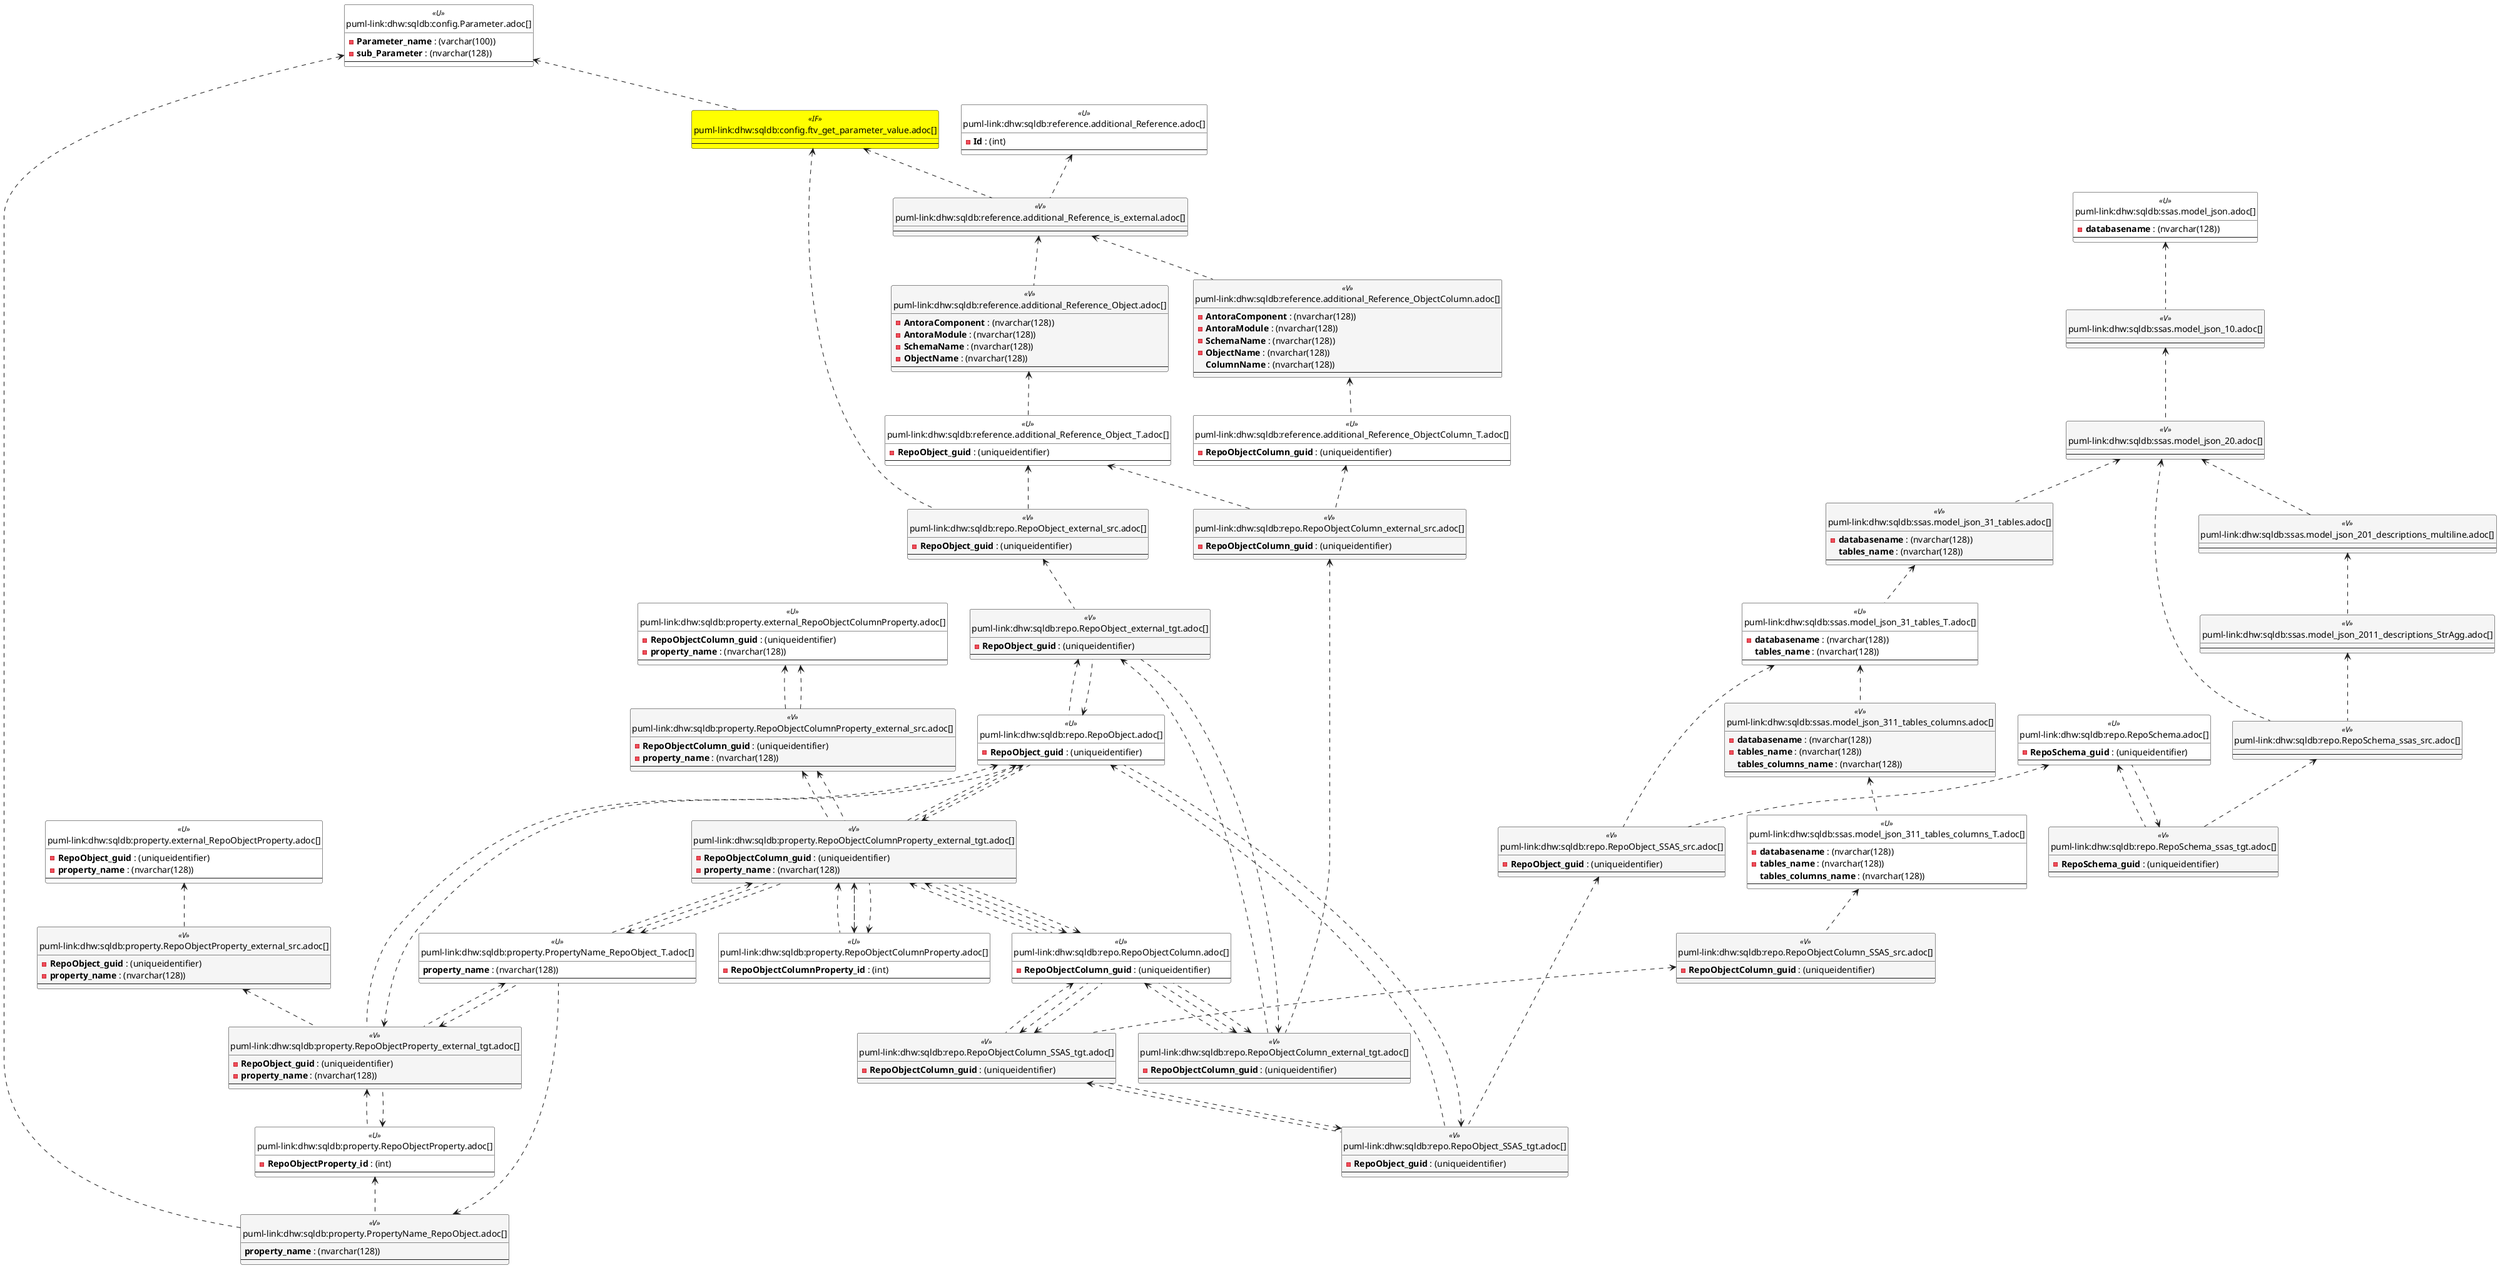 @startuml
'Left to right direction
top to bottom direction
hide circle
'avoide "." issues:
set namespaceSeparator none


skinparam class {
  BackgroundColor White
  BackgroundColor<<FN>> Yellow
  BackgroundColor<<FS>> Yellow
  BackgroundColor<<FT>> LightGray
  BackgroundColor<<IF>> Yellow
  BackgroundColor<<IS>> Yellow
  BackgroundColor<<P>> Aqua
  BackgroundColor<<PC>> Aqua
  BackgroundColor<<SN>> Yellow
  BackgroundColor<<SO>> SlateBlue
  BackgroundColor<<TF>> LightGray
  BackgroundColor<<TR>> Tomato
  BackgroundColor<<U>> White
  BackgroundColor<<V>> WhiteSmoke
  BackgroundColor<<X>> Aqua
  BackgroundColor<<external>> AliceBlue
}


entity "puml-link:dhw:sqldb:config.ftv_get_parameter_value.adoc[]" as config.ftv_get_parameter_value << IF >> {
  --
}

entity "puml-link:dhw:sqldb:config.Parameter.adoc[]" as config.Parameter << U >> {
  - **Parameter_name** : (varchar(100))
  - **sub_Parameter** : (nvarchar(128))
  --
}

entity "puml-link:dhw:sqldb:property.external_RepoObjectColumnProperty.adoc[]" as property.external_RepoObjectColumnProperty << U >> {
  - **RepoObjectColumn_guid** : (uniqueidentifier)
  - **property_name** : (nvarchar(128))
  --
}

entity "puml-link:dhw:sqldb:property.external_RepoObjectProperty.adoc[]" as property.external_RepoObjectProperty << U >> {
  - **RepoObject_guid** : (uniqueidentifier)
  - **property_name** : (nvarchar(128))
  --
}

entity "puml-link:dhw:sqldb:property.PropertyName_RepoObject.adoc[]" as property.PropertyName_RepoObject << V >> {
  **property_name** : (nvarchar(128))
  --
}

entity "puml-link:dhw:sqldb:property.PropertyName_RepoObject_T.adoc[]" as property.PropertyName_RepoObject_T << U >> {
  **property_name** : (nvarchar(128))
  --
}

entity "puml-link:dhw:sqldb:property.RepoObjectColumnProperty.adoc[]" as property.RepoObjectColumnProperty << U >> {
  - **RepoObjectColumnProperty_id** : (int)
  --
}

entity "puml-link:dhw:sqldb:property.RepoObjectColumnProperty_external_src.adoc[]" as property.RepoObjectColumnProperty_external_src << V >> {
  - **RepoObjectColumn_guid** : (uniqueidentifier)
  - **property_name** : (nvarchar(128))
  --
}

entity "puml-link:dhw:sqldb:property.RepoObjectColumnProperty_external_tgt.adoc[]" as property.RepoObjectColumnProperty_external_tgt << V >> {
  - **RepoObjectColumn_guid** : (uniqueidentifier)
  - **property_name** : (nvarchar(128))
  --
}

entity "puml-link:dhw:sqldb:property.RepoObjectProperty.adoc[]" as property.RepoObjectProperty << U >> {
  - **RepoObjectProperty_id** : (int)
  --
}

entity "puml-link:dhw:sqldb:property.RepoObjectProperty_external_src.adoc[]" as property.RepoObjectProperty_external_src << V >> {
  - **RepoObject_guid** : (uniqueidentifier)
  - **property_name** : (nvarchar(128))
  --
}

entity "puml-link:dhw:sqldb:property.RepoObjectProperty_external_tgt.adoc[]" as property.RepoObjectProperty_external_tgt << V >> {
  - **RepoObject_guid** : (uniqueidentifier)
  - **property_name** : (nvarchar(128))
  --
}

entity "puml-link:dhw:sqldb:reference.additional_Reference.adoc[]" as reference.additional_Reference << U >> {
  - **Id** : (int)
  --
}

entity "puml-link:dhw:sqldb:reference.additional_Reference_is_external.adoc[]" as reference.additional_Reference_is_external << V >> {
  --
}

entity "puml-link:dhw:sqldb:reference.additional_Reference_Object.adoc[]" as reference.additional_Reference_Object << V >> {
  - **AntoraComponent** : (nvarchar(128))
  - **AntoraModule** : (nvarchar(128))
  - **SchemaName** : (nvarchar(128))
  - **ObjectName** : (nvarchar(128))
  --
}

entity "puml-link:dhw:sqldb:reference.additional_Reference_Object_T.adoc[]" as reference.additional_Reference_Object_T << U >> {
  - **RepoObject_guid** : (uniqueidentifier)
  --
}

entity "puml-link:dhw:sqldb:reference.additional_Reference_ObjectColumn.adoc[]" as reference.additional_Reference_ObjectColumn << V >> {
  - **AntoraComponent** : (nvarchar(128))
  - **AntoraModule** : (nvarchar(128))
  - **SchemaName** : (nvarchar(128))
  - **ObjectName** : (nvarchar(128))
  **ColumnName** : (nvarchar(128))
  --
}

entity "puml-link:dhw:sqldb:reference.additional_Reference_ObjectColumn_T.adoc[]" as reference.additional_Reference_ObjectColumn_T << U >> {
  - **RepoObjectColumn_guid** : (uniqueidentifier)
  --
}

entity "puml-link:dhw:sqldb:repo.RepoObject.adoc[]" as repo.RepoObject << U >> {
  - **RepoObject_guid** : (uniqueidentifier)
  --
}

entity "puml-link:dhw:sqldb:repo.RepoObject_external_src.adoc[]" as repo.RepoObject_external_src << V >> {
  - **RepoObject_guid** : (uniqueidentifier)
  --
}

entity "puml-link:dhw:sqldb:repo.RepoObject_external_tgt.adoc[]" as repo.RepoObject_external_tgt << V >> {
  - **RepoObject_guid** : (uniqueidentifier)
  --
}

entity "puml-link:dhw:sqldb:repo.RepoObject_SSAS_src.adoc[]" as repo.RepoObject_SSAS_src << V >> {
  - **RepoObject_guid** : (uniqueidentifier)
  --
}

entity "puml-link:dhw:sqldb:repo.RepoObject_SSAS_tgt.adoc[]" as repo.RepoObject_SSAS_tgt << V >> {
  - **RepoObject_guid** : (uniqueidentifier)
  --
}

entity "puml-link:dhw:sqldb:repo.RepoObjectColumn.adoc[]" as repo.RepoObjectColumn << U >> {
  - **RepoObjectColumn_guid** : (uniqueidentifier)
  --
}

entity "puml-link:dhw:sqldb:repo.RepoObjectColumn_external_src.adoc[]" as repo.RepoObjectColumn_external_src << V >> {
  - **RepoObjectColumn_guid** : (uniqueidentifier)
  --
}

entity "puml-link:dhw:sqldb:repo.RepoObjectColumn_external_tgt.adoc[]" as repo.RepoObjectColumn_external_tgt << V >> {
  - **RepoObjectColumn_guid** : (uniqueidentifier)
  --
}

entity "puml-link:dhw:sqldb:repo.RepoObjectColumn_SSAS_src.adoc[]" as repo.RepoObjectColumn_SSAS_src << V >> {
  - **RepoObjectColumn_guid** : (uniqueidentifier)
  --
}

entity "puml-link:dhw:sqldb:repo.RepoObjectColumn_SSAS_tgt.adoc[]" as repo.RepoObjectColumn_SSAS_tgt << V >> {
  - **RepoObjectColumn_guid** : (uniqueidentifier)
  --
}

entity "puml-link:dhw:sqldb:repo.RepoSchema.adoc[]" as repo.RepoSchema << U >> {
  - **RepoSchema_guid** : (uniqueidentifier)
  --
}

entity "puml-link:dhw:sqldb:repo.RepoSchema_ssas_src.adoc[]" as repo.RepoSchema_ssas_src << V >> {
  --
}

entity "puml-link:dhw:sqldb:repo.RepoSchema_ssas_tgt.adoc[]" as repo.RepoSchema_ssas_tgt << V >> {
  - **RepoSchema_guid** : (uniqueidentifier)
  --
}

entity "puml-link:dhw:sqldb:ssas.model_json.adoc[]" as ssas.model_json << U >> {
  - **databasename** : (nvarchar(128))
  --
}

entity "puml-link:dhw:sqldb:ssas.model_json_10.adoc[]" as ssas.model_json_10 << V >> {
  --
}

entity "puml-link:dhw:sqldb:ssas.model_json_20.adoc[]" as ssas.model_json_20 << V >> {
  --
}

entity "puml-link:dhw:sqldb:ssas.model_json_201_descriptions_multiline.adoc[]" as ssas.model_json_201_descriptions_multiline << V >> {
  --
}

entity "puml-link:dhw:sqldb:ssas.model_json_2011_descriptions_StrAgg.adoc[]" as ssas.model_json_2011_descriptions_StrAgg << V >> {
  --
}

entity "puml-link:dhw:sqldb:ssas.model_json_31_tables.adoc[]" as ssas.model_json_31_tables << V >> {
  - **databasename** : (nvarchar(128))
  **tables_name** : (nvarchar(128))
  --
}

entity "puml-link:dhw:sqldb:ssas.model_json_31_tables_T.adoc[]" as ssas.model_json_31_tables_T << U >> {
  - **databasename** : (nvarchar(128))
  **tables_name** : (nvarchar(128))
  --
}

entity "puml-link:dhw:sqldb:ssas.model_json_311_tables_columns.adoc[]" as ssas.model_json_311_tables_columns << V >> {
  - **databasename** : (nvarchar(128))
  - **tables_name** : (nvarchar(128))
  **tables_columns_name** : (nvarchar(128))
  --
}

entity "puml-link:dhw:sqldb:ssas.model_json_311_tables_columns_T.adoc[]" as ssas.model_json_311_tables_columns_T << U >> {
  - **databasename** : (nvarchar(128))
  - **tables_name** : (nvarchar(128))
  **tables_columns_name** : (nvarchar(128))
  --
}

config.ftv_get_parameter_value <.. repo.RepoObject_external_src
config.ftv_get_parameter_value <.. reference.additional_Reference_is_external
config.Parameter <.. config.ftv_get_parameter_value
config.Parameter <.. property.PropertyName_RepoObject
property.external_RepoObjectColumnProperty <.. property.RepoObjectColumnProperty_external_src
property.external_RepoObjectColumnProperty <.. property.RepoObjectColumnProperty_external_src
property.external_RepoObjectProperty <.. property.RepoObjectProperty_external_src
property.PropertyName_RepoObject <.. property.PropertyName_RepoObject_T
property.PropertyName_RepoObject_T <.. property.RepoObjectProperty_external_tgt
property.PropertyName_RepoObject_T <.. property.RepoObjectColumnProperty_external_tgt
property.PropertyName_RepoObject_T <.. property.RepoObjectColumnProperty_external_tgt
property.RepoObjectColumnProperty <.. property.RepoObjectColumnProperty_external_tgt
property.RepoObjectColumnProperty <.. property.RepoObjectColumnProperty_external_tgt
property.RepoObjectColumnProperty_external_src <.. property.RepoObjectColumnProperty_external_tgt
property.RepoObjectColumnProperty_external_src <.. property.RepoObjectColumnProperty_external_tgt
property.RepoObjectColumnProperty_external_tgt <.. property.RepoObjectColumnProperty
property.RepoObjectColumnProperty_external_tgt <.. property.RepoObjectColumnProperty
property.RepoObjectColumnProperty_external_tgt <.. repo.RepoObjectColumn
property.RepoObjectColumnProperty_external_tgt <.. repo.RepoObjectColumn
property.RepoObjectColumnProperty_external_tgt <.. repo.RepoObject
property.RepoObjectColumnProperty_external_tgt <.. property.PropertyName_RepoObject_T
property.RepoObjectProperty <.. property.RepoObjectProperty_external_tgt
property.RepoObjectProperty <.. property.PropertyName_RepoObject
property.RepoObjectProperty_external_src <.. property.RepoObjectProperty_external_tgt
property.RepoObjectProperty_external_tgt <.. property.RepoObjectProperty
property.RepoObjectProperty_external_tgt <.. repo.RepoObject
property.RepoObjectProperty_external_tgt <.. property.PropertyName_RepoObject_T
reference.additional_Reference <.. reference.additional_Reference_is_external
reference.additional_Reference_is_external <.. reference.additional_Reference_ObjectColumn
reference.additional_Reference_is_external <.. reference.additional_Reference_Object
reference.additional_Reference_Object <.. reference.additional_Reference_Object_T
reference.additional_Reference_Object_T <.. repo.RepoObjectColumn_external_src
reference.additional_Reference_Object_T <.. repo.RepoObject_external_src
reference.additional_Reference_ObjectColumn <.. reference.additional_Reference_ObjectColumn_T
reference.additional_Reference_ObjectColumn_T <.. repo.RepoObjectColumn_external_src
repo.RepoObject <.. property.RepoObjectProperty_external_tgt
repo.RepoObject <.. repo.RepoObject_SSAS_tgt
repo.RepoObject <.. repo.RepoObject_external_tgt
repo.RepoObject <.. property.RepoObjectColumnProperty_external_tgt
repo.RepoObject <.. property.RepoObjectColumnProperty_external_tgt
repo.RepoObject_external_src <.. repo.RepoObject_external_tgt
repo.RepoObject_external_tgt <.. repo.RepoObject
repo.RepoObject_external_tgt <.. repo.RepoObjectColumn_external_tgt
repo.RepoObject_SSAS_src <.. repo.RepoObject_SSAS_tgt
repo.RepoObject_SSAS_tgt <.. repo.RepoObjectColumn_SSAS_tgt
repo.RepoObject_SSAS_tgt <.. repo.RepoObject
repo.RepoObjectColumn <.. repo.RepoObjectColumn_SSAS_tgt
repo.RepoObjectColumn <.. property.RepoObjectColumnProperty_external_tgt
repo.RepoObjectColumn <.. property.RepoObjectColumnProperty_external_tgt
repo.RepoObjectColumn <.. repo.RepoObjectColumn_external_tgt
repo.RepoObjectColumn_external_src <.. repo.RepoObjectColumn_external_tgt
repo.RepoObjectColumn_external_tgt <.. repo.RepoObjectColumn
repo.RepoObjectColumn_external_tgt <.. repo.RepoObjectColumn
repo.RepoObjectColumn_external_tgt <.. repo.RepoObject_external_tgt
repo.RepoObjectColumn_SSAS_src <.. repo.RepoObjectColumn_SSAS_tgt
repo.RepoObjectColumn_SSAS_tgt <.. repo.RepoObjectColumn
repo.RepoObjectColumn_SSAS_tgt <.. repo.RepoObjectColumn
repo.RepoObjectColumn_SSAS_tgt <.. repo.RepoObject_SSAS_tgt
repo.RepoSchema <.. repo.RepoObject_SSAS_src
repo.RepoSchema <.. repo.RepoSchema_ssas_tgt
repo.RepoSchema_ssas_src <.. repo.RepoSchema_ssas_tgt
repo.RepoSchema_ssas_tgt <.. repo.RepoSchema
ssas.model_json <.. ssas.model_json_10
ssas.model_json_10 <.. ssas.model_json_20
ssas.model_json_20 <.. repo.RepoSchema_ssas_src
ssas.model_json_20 <.. ssas.model_json_201_descriptions_multiline
ssas.model_json_20 <.. ssas.model_json_31_tables
ssas.model_json_201_descriptions_multiline <.. ssas.model_json_2011_descriptions_StrAgg
ssas.model_json_2011_descriptions_StrAgg <.. repo.RepoSchema_ssas_src
ssas.model_json_31_tables <.. ssas.model_json_31_tables_T
ssas.model_json_31_tables_T <.. repo.RepoObject_SSAS_src
ssas.model_json_31_tables_T <.. ssas.model_json_311_tables_columns
ssas.model_json_311_tables_columns <.. ssas.model_json_311_tables_columns_T
ssas.model_json_311_tables_columns_T <.. repo.RepoObjectColumn_SSAS_src
@enduml

